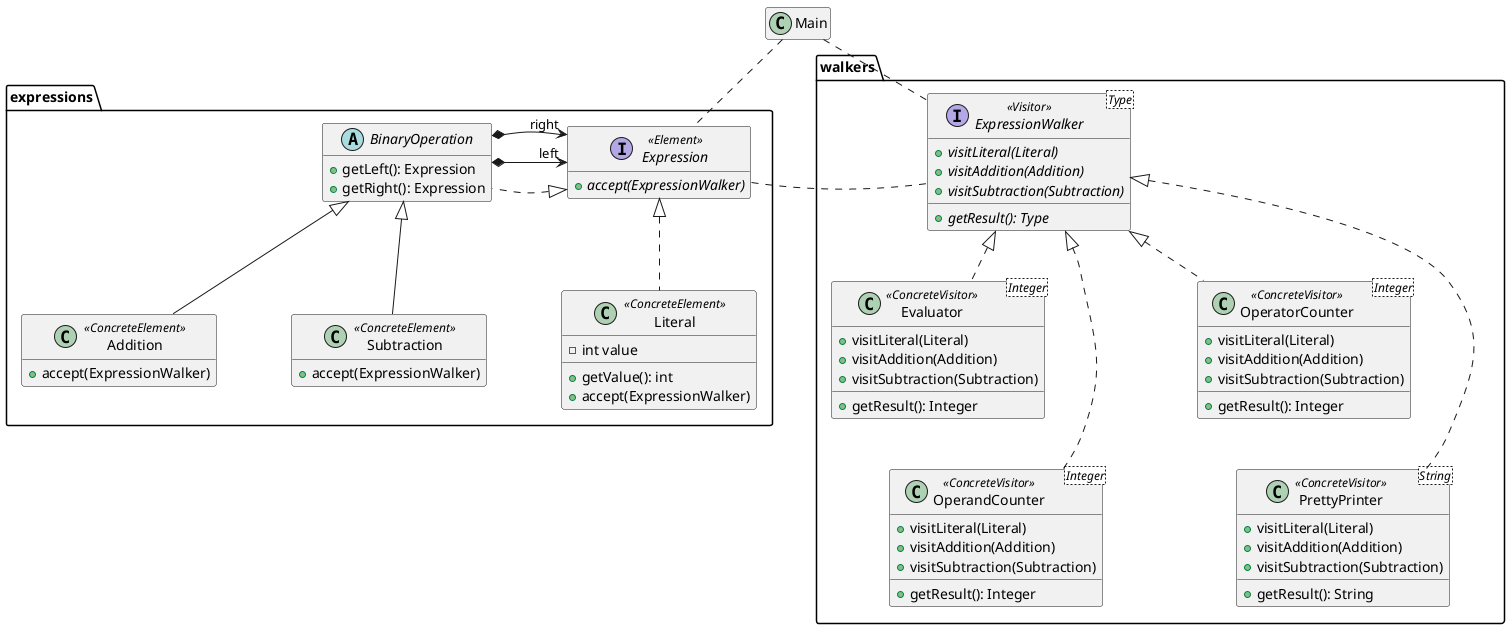 @startuml

skinparam nodesep 75
skinparam ranksep 50
hide empty members

package expressions {
  interface Expression <<Element>> {
    + {abstract} accept(ExpressionWalker)
  }

  class Literal <<ConcreteElement>> {
    - int value
    __
    + getValue(): int
    + accept(ExpressionWalker)
  }
  Expression <|.. Literal

  abstract class BinaryOperation {
    + getLeft(): Expression
    + getRight(): Expression
  }
  Expression <|.. BinaryOperation
  BinaryOperation *-> "left" Expression
  BinaryOperation *-> "right" Expression

  class Addition <<ConcreteElement>> {
    + accept(ExpressionWalker)
  }
  BinaryOperation <|-- Addition

  class Subtraction <<ConcreteElement>> {
    + accept(ExpressionWalker)
  }
  BinaryOperation <|-- Subtraction
}

package walkers {
  interface ExpressionWalker<Type> <<Visitor>> {
    + {abstract} visitLiteral(Literal)
    + {abstract} visitAddition(Addition)
    + {abstract} visitSubtraction(Subtraction)
    __
    + {abstract} getResult(): Type
  }

  class Evaluator<Integer> <<ConcreteVisitor>> {
    + visitLiteral(Literal)
    + visitAddition(Addition)
    + visitSubtraction(Subtraction)
    __
    + getResult(): Integer
  }
  ExpressionWalker <|.. Evaluator

  class OperandCounter<Integer> <<ConcreteVisitor>> {
    + visitLiteral(Literal)
    + visitAddition(Addition)
    + visitSubtraction(Subtraction)
    __
    + getResult(): Integer
  }
  ExpressionWalker <|.. OperandCounter

  class OperatorCounter<Integer> <<ConcreteVisitor>> {
    + visitLiteral(Literal)
    + visitAddition(Addition)
    + visitSubtraction(Subtraction)
    __
    + getResult(): Integer
  }
  ExpressionWalker <|.. OperatorCounter

  class PrettyPrinter<String> <<ConcreteVisitor>> {
    + visitLiteral(Literal)
    + visitAddition(Addition)
    + visitSubtraction(Subtraction)
    __
    + getResult(): String
  }
  ExpressionWalker <|.. PrettyPrinter

  Evaluator -[hidden]- OperandCounter
  OperatorCounter -[hidden]- PrettyPrinter
}

Expression . ExpressionWalker

class Main
Main .. Expression
Main .. ExpressionWalker

@enduml
